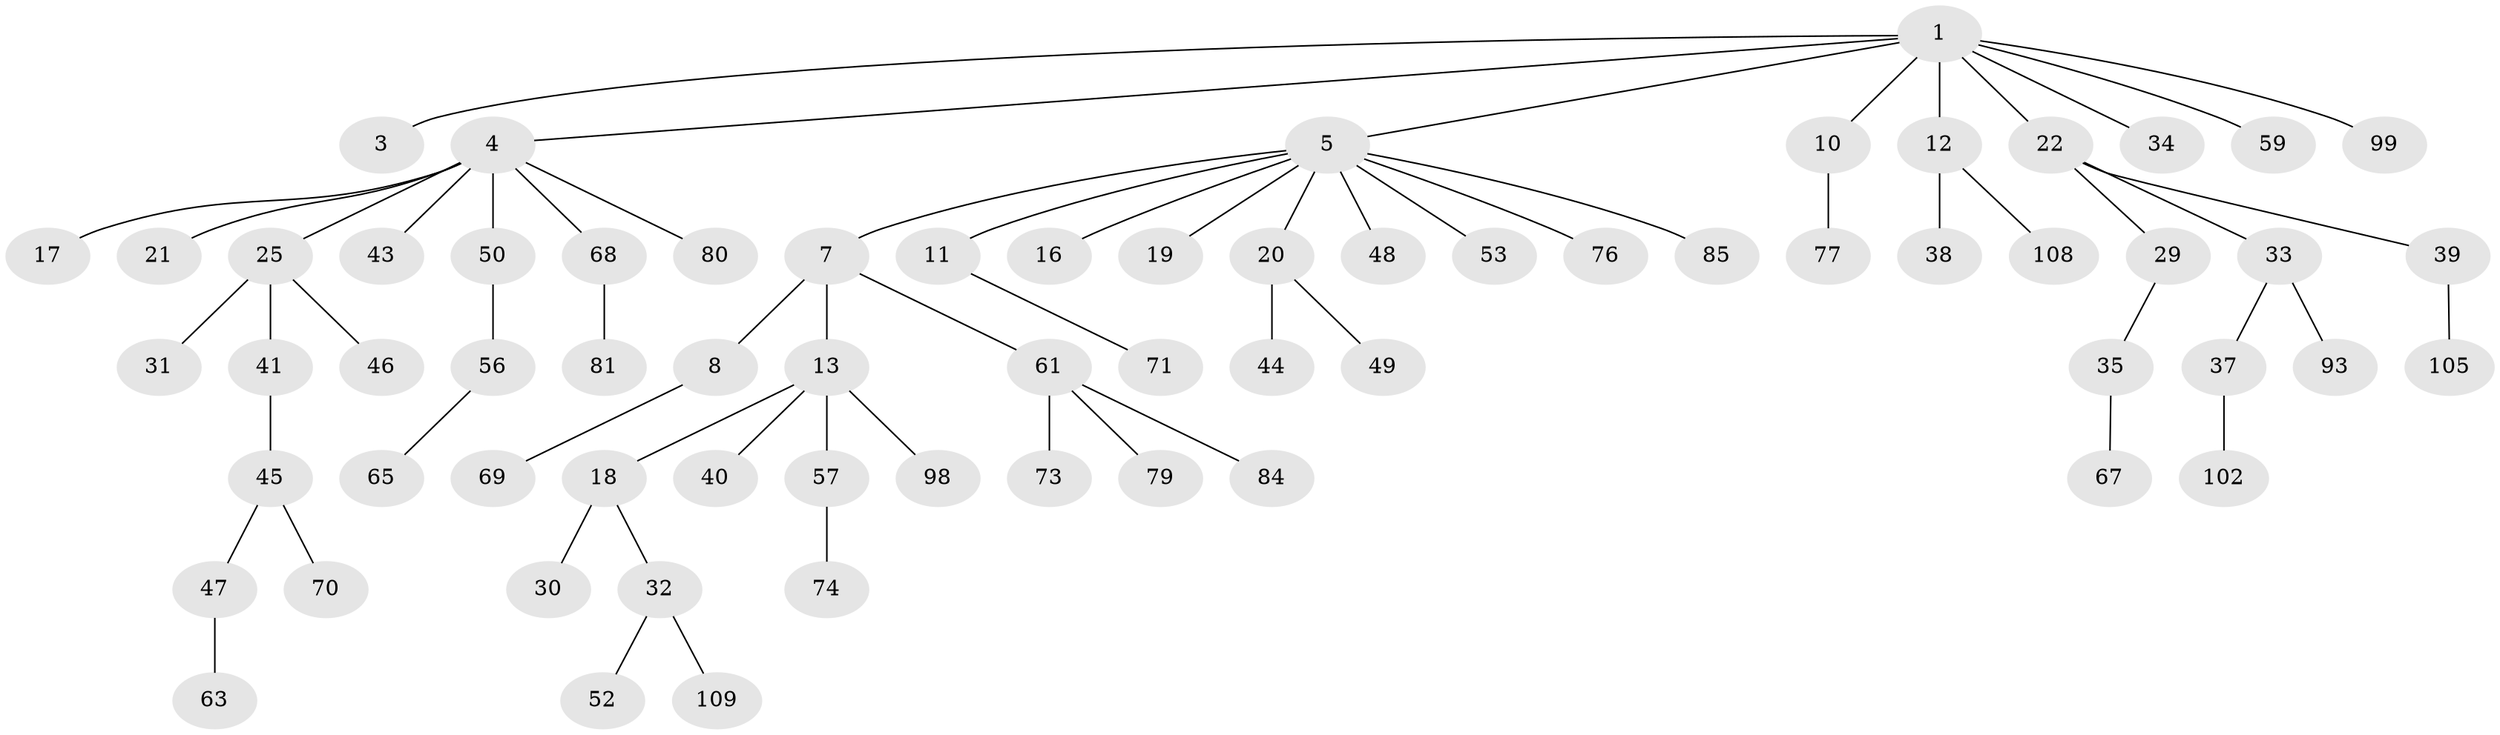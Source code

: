 // original degree distribution, {6: 0.017699115044247787, 5: 0.04424778761061947, 2: 0.24778761061946902, 8: 0.008849557522123894, 4: 0.08849557522123894, 3: 0.07079646017699115, 1: 0.5221238938053098}
// Generated by graph-tools (version 1.1) at 2025/19/03/04/25 18:19:21]
// undirected, 67 vertices, 66 edges
graph export_dot {
graph [start="1"]
  node [color=gray90,style=filled];
  1 [super="+2"];
  3 [super="+83"];
  4 [super="+9+72+23"];
  5 [super="+6+28+54"];
  7 [super="+27"];
  8;
  10 [super="+64+94+78"];
  11;
  12 [super="+14+75"];
  13;
  16;
  17 [super="+24+112+95"];
  18 [super="+96"];
  19;
  20 [super="+42"];
  21 [super="+36+113+91"];
  22;
  25 [super="+26+106"];
  29;
  30;
  31;
  32;
  33;
  34;
  35 [super="+58"];
  37;
  38;
  39;
  40 [super="+55"];
  41 [super="+92+82"];
  43 [super="+87+66+51"];
  44;
  45;
  46;
  47;
  48 [super="+60"];
  49;
  50 [super="+107"];
  52;
  53 [super="+86"];
  56;
  57;
  59 [super="+89"];
  61;
  63;
  65;
  67;
  68;
  69;
  70;
  71;
  73;
  74 [super="+90"];
  76;
  77;
  79;
  80;
  81;
  84;
  85;
  93;
  98;
  99;
  102;
  105;
  108;
  109;
  1 -- 3;
  1 -- 4;
  1 -- 12;
  1 -- 22;
  1 -- 34;
  1 -- 99;
  1 -- 5;
  1 -- 10;
  1 -- 59;
  4 -- 68;
  4 -- 80;
  4 -- 17;
  4 -- 50;
  4 -- 21;
  4 -- 25;
  4 -- 43;
  5 -- 7;
  5 -- 16;
  5 -- 53;
  5 -- 76;
  5 -- 48;
  5 -- 19;
  5 -- 20;
  5 -- 11;
  5 -- 85;
  7 -- 8;
  7 -- 13;
  7 -- 61;
  8 -- 69;
  10 -- 77;
  11 -- 71;
  12 -- 108;
  12 -- 38;
  13 -- 18;
  13 -- 40;
  13 -- 57;
  13 -- 98;
  18 -- 30;
  18 -- 32;
  20 -- 49;
  20 -- 44;
  22 -- 29;
  22 -- 33;
  22 -- 39;
  25 -- 31;
  25 -- 46;
  25 -- 41;
  29 -- 35;
  32 -- 52;
  32 -- 109;
  33 -- 37;
  33 -- 93;
  35 -- 67;
  37 -- 102;
  39 -- 105;
  41 -- 45;
  45 -- 47;
  45 -- 70;
  47 -- 63;
  50 -- 56;
  56 -- 65;
  57 -- 74;
  61 -- 73;
  61 -- 79;
  61 -- 84;
  68 -- 81;
}
